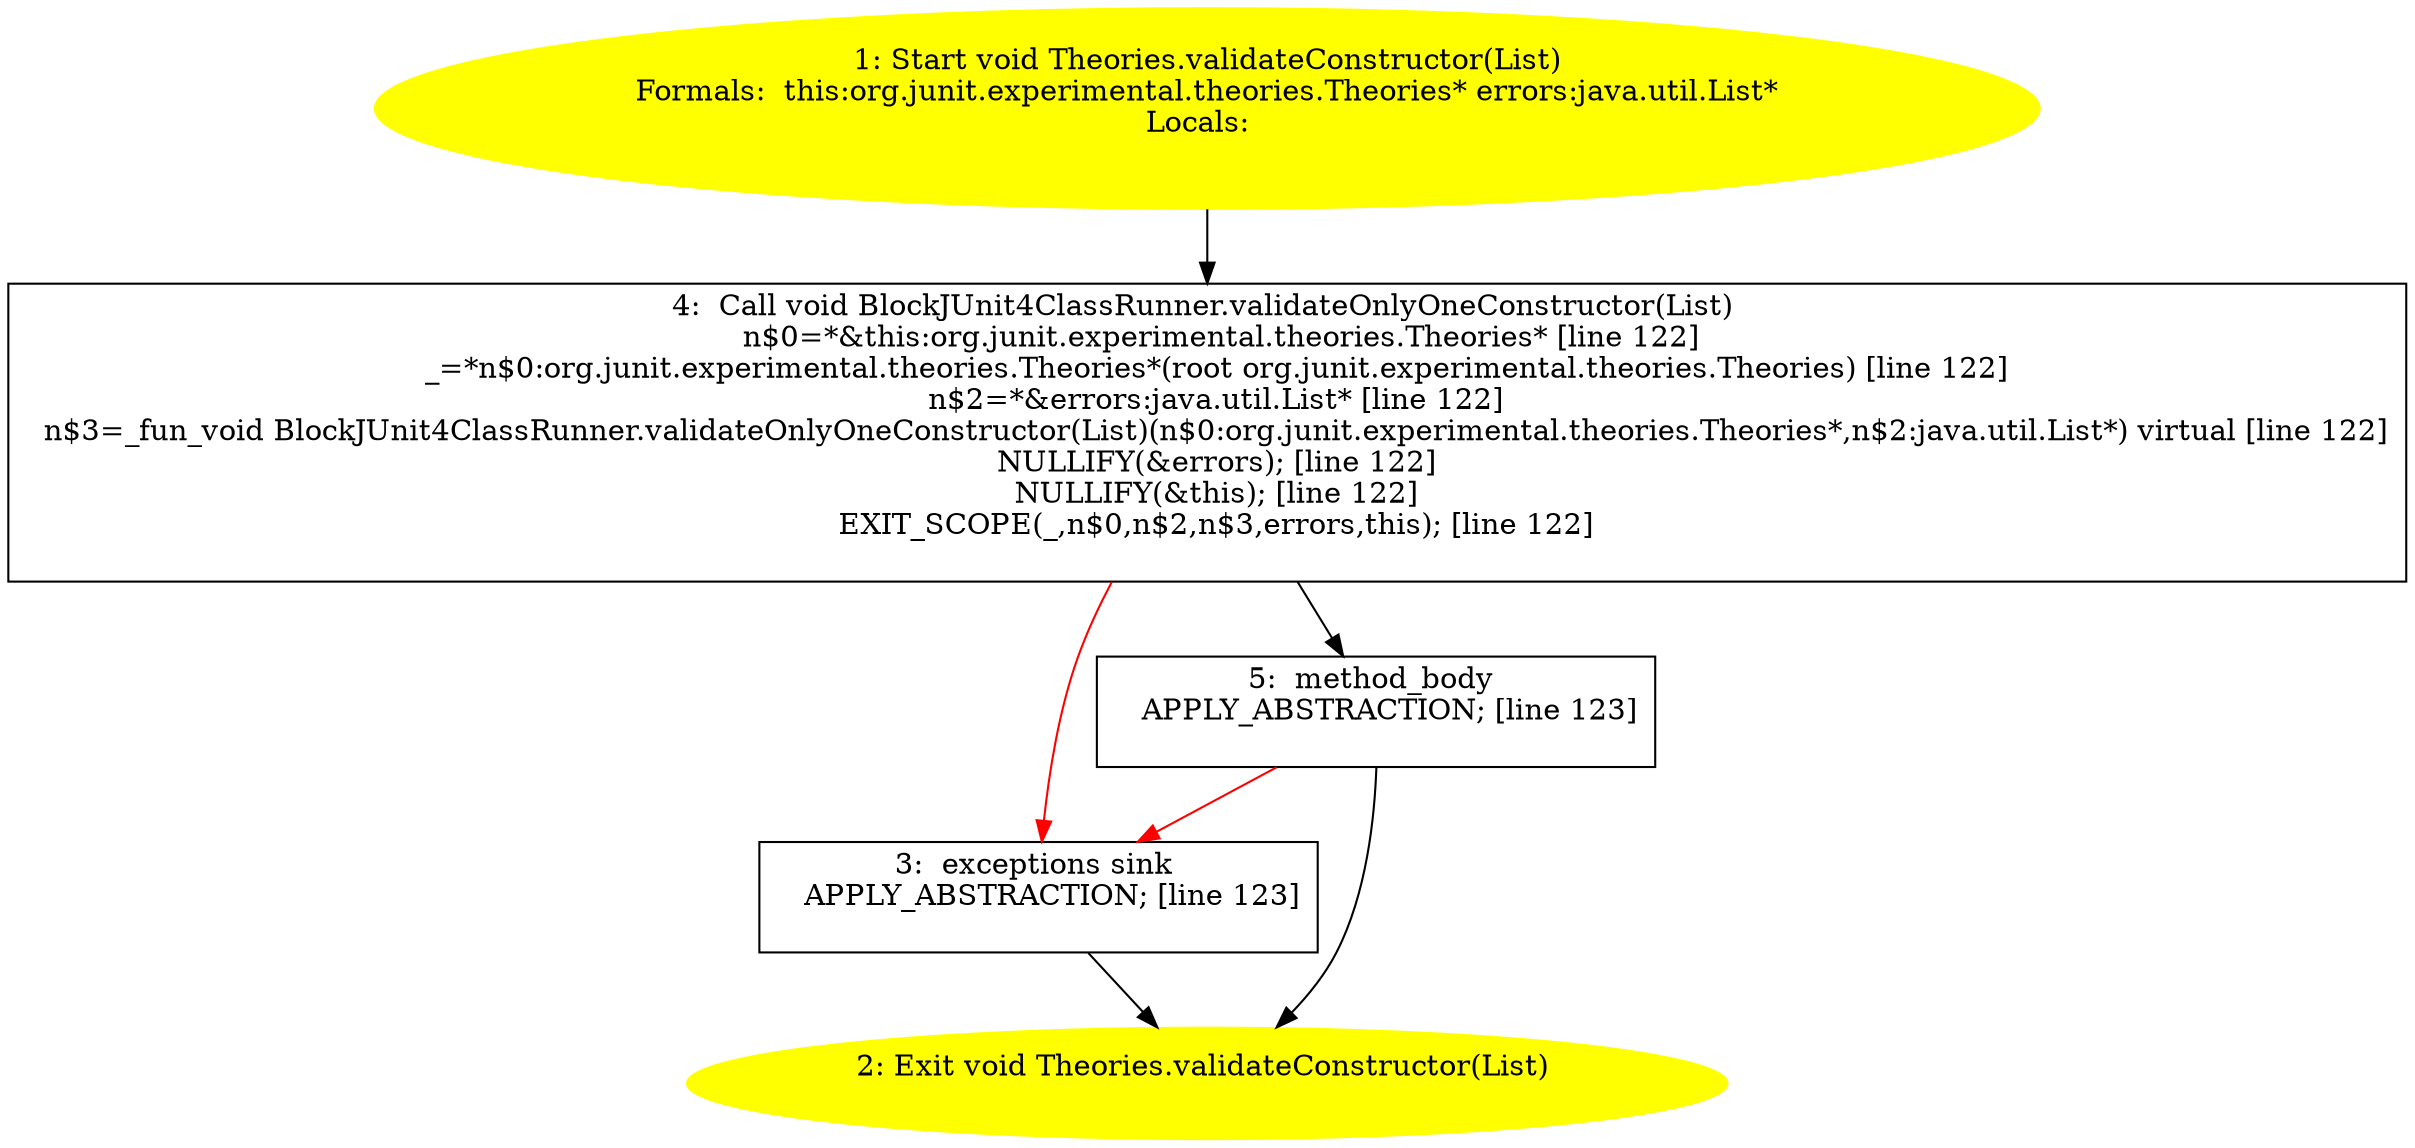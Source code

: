 /* @generated */
digraph cfg {
"org.junit.experimental.theories.Theories.validateConstructor(java.util.List):void.2ef13153ab8c96cac97661a81094f8ed_1" [label="1: Start void Theories.validateConstructor(List)\nFormals:  this:org.junit.experimental.theories.Theories* errors:java.util.List*\nLocals:  \n  " color=yellow style=filled]
	

	 "org.junit.experimental.theories.Theories.validateConstructor(java.util.List):void.2ef13153ab8c96cac97661a81094f8ed_1" -> "org.junit.experimental.theories.Theories.validateConstructor(java.util.List):void.2ef13153ab8c96cac97661a81094f8ed_4" ;
"org.junit.experimental.theories.Theories.validateConstructor(java.util.List):void.2ef13153ab8c96cac97661a81094f8ed_2" [label="2: Exit void Theories.validateConstructor(List) \n  " color=yellow style=filled]
	

"org.junit.experimental.theories.Theories.validateConstructor(java.util.List):void.2ef13153ab8c96cac97661a81094f8ed_3" [label="3:  exceptions sink \n   APPLY_ABSTRACTION; [line 123]\n " shape="box"]
	

	 "org.junit.experimental.theories.Theories.validateConstructor(java.util.List):void.2ef13153ab8c96cac97661a81094f8ed_3" -> "org.junit.experimental.theories.Theories.validateConstructor(java.util.List):void.2ef13153ab8c96cac97661a81094f8ed_2" ;
"org.junit.experimental.theories.Theories.validateConstructor(java.util.List):void.2ef13153ab8c96cac97661a81094f8ed_4" [label="4:  Call void BlockJUnit4ClassRunner.validateOnlyOneConstructor(List) \n   n$0=*&this:org.junit.experimental.theories.Theories* [line 122]\n  _=*n$0:org.junit.experimental.theories.Theories*(root org.junit.experimental.theories.Theories) [line 122]\n  n$2=*&errors:java.util.List* [line 122]\n  n$3=_fun_void BlockJUnit4ClassRunner.validateOnlyOneConstructor(List)(n$0:org.junit.experimental.theories.Theories*,n$2:java.util.List*) virtual [line 122]\n  NULLIFY(&errors); [line 122]\n  NULLIFY(&this); [line 122]\n  EXIT_SCOPE(_,n$0,n$2,n$3,errors,this); [line 122]\n " shape="box"]
	

	 "org.junit.experimental.theories.Theories.validateConstructor(java.util.List):void.2ef13153ab8c96cac97661a81094f8ed_4" -> "org.junit.experimental.theories.Theories.validateConstructor(java.util.List):void.2ef13153ab8c96cac97661a81094f8ed_5" ;
	 "org.junit.experimental.theories.Theories.validateConstructor(java.util.List):void.2ef13153ab8c96cac97661a81094f8ed_4" -> "org.junit.experimental.theories.Theories.validateConstructor(java.util.List):void.2ef13153ab8c96cac97661a81094f8ed_3" [color="red" ];
"org.junit.experimental.theories.Theories.validateConstructor(java.util.List):void.2ef13153ab8c96cac97661a81094f8ed_5" [label="5:  method_body \n   APPLY_ABSTRACTION; [line 123]\n " shape="box"]
	

	 "org.junit.experimental.theories.Theories.validateConstructor(java.util.List):void.2ef13153ab8c96cac97661a81094f8ed_5" -> "org.junit.experimental.theories.Theories.validateConstructor(java.util.List):void.2ef13153ab8c96cac97661a81094f8ed_2" ;
	 "org.junit.experimental.theories.Theories.validateConstructor(java.util.List):void.2ef13153ab8c96cac97661a81094f8ed_5" -> "org.junit.experimental.theories.Theories.validateConstructor(java.util.List):void.2ef13153ab8c96cac97661a81094f8ed_3" [color="red" ];
}
